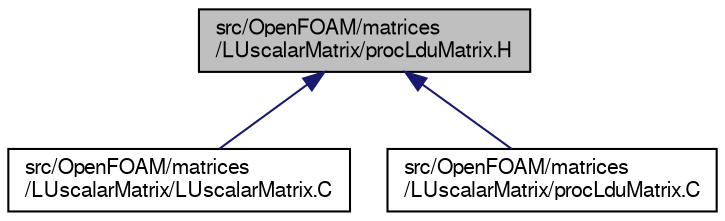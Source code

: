 digraph "src/OpenFOAM/matrices/LUscalarMatrix/procLduMatrix.H"
{
  bgcolor="transparent";
  edge [fontname="FreeSans",fontsize="10",labelfontname="FreeSans",labelfontsize="10"];
  node [fontname="FreeSans",fontsize="10",shape=record];
  Node112 [label="src/OpenFOAM/matrices\l/LUscalarMatrix/procLduMatrix.H",height=0.2,width=0.4,color="black", fillcolor="grey75", style="filled", fontcolor="black"];
  Node112 -> Node113 [dir="back",color="midnightblue",fontsize="10",style="solid",fontname="FreeSans"];
  Node113 [label="src/OpenFOAM/matrices\l/LUscalarMatrix/LUscalarMatrix.C",height=0.2,width=0.4,color="black",URL="$a10982.html"];
  Node112 -> Node114 [dir="back",color="midnightblue",fontsize="10",style="solid",fontname="FreeSans"];
  Node114 [label="src/OpenFOAM/matrices\l/LUscalarMatrix/procLduMatrix.C",height=0.2,width=0.4,color="black",URL="$a10997.html"];
}
